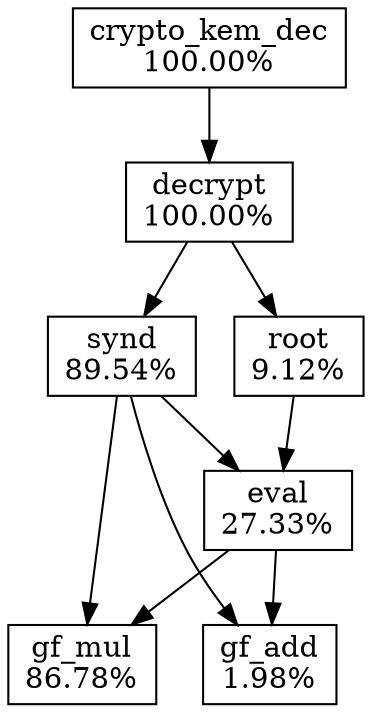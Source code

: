 digraph G {
  node [shape=box];
  F5562536cfc50 [label="crypto_kem_dec\n100.00%"];
  F5562536f25a0 [label="root\n9.12%"];
  F5562536f68e0 [label="gf_add\n1.98%"];
  F5562536fefe0 [label="decrypt\n100.00%"];
  F556253729b70 [label="eval\n27.33%"];
  F556253753200 [label="synd\n89.54%"];
  F55625387e000 [label="gf_mul\n86.78%"];
  F5562536cfc50 -> F5562536fefe0
  F5562536f25a0 -> F556253729b70
  F5562536fefe0 -> F5562536f25a0
  F5562536fefe0 -> F556253753200
  F556253729b70 -> F5562536f68e0
  F556253729b70 -> F55625387e000
  F556253753200 -> F5562536f68e0
  F556253753200 -> F556253729b70
  F556253753200 -> F55625387e000
}
